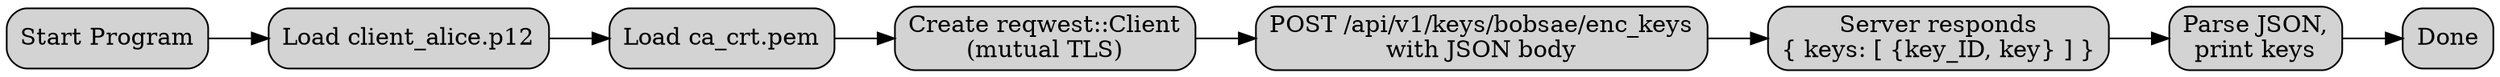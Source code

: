 digraph QKD_Client {
    rankdir=LR;
    node [shape=box style="filled,rounded" fillcolor=lightgrey];

    A [label="Start Program"];
    B [label="Load client_alice.p12"];
    C [label="Load ca_crt.pem"];
    D [label="Create reqwest::Client\n(mutual TLS)"];
    E [label="POST /api/v1/keys/bobsae/enc_keys\nwith JSON body"];
    F [label="Server responds\n{ keys: [ {key_ID, key} ] }"];
    G [label="Parse JSON,\nprint keys"];
    H [label="Done"];

    A -> B -> C -> D -> E -> F -> G -> H;
}

